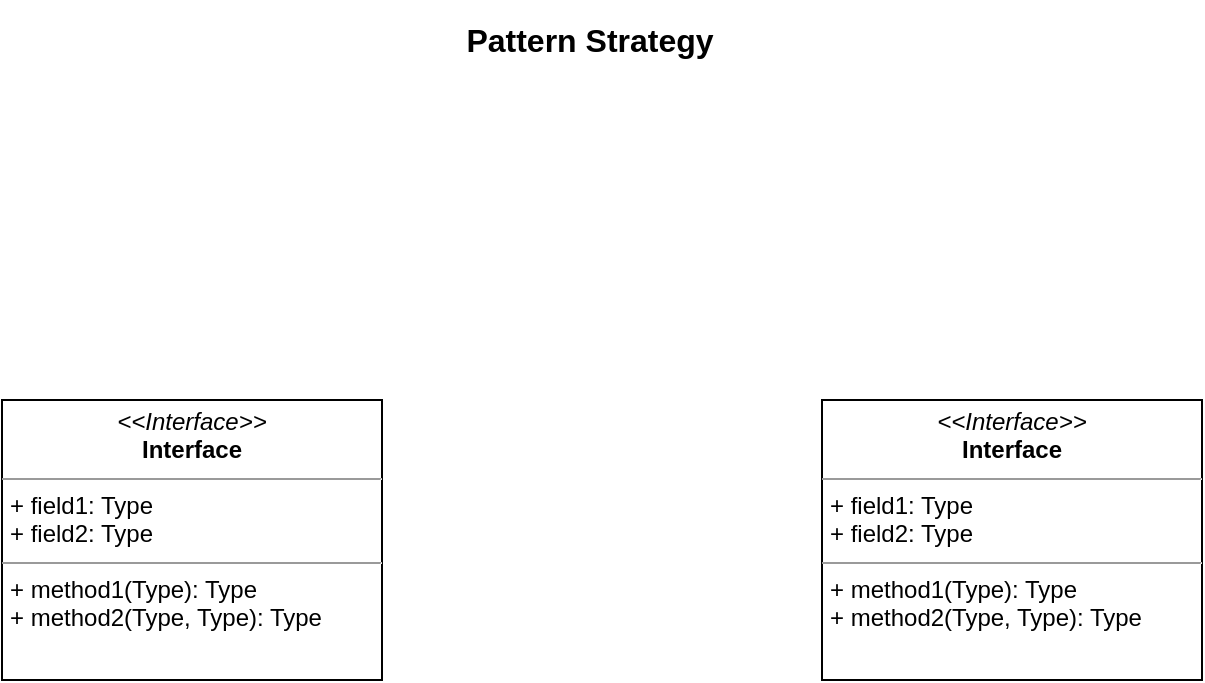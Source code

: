 <mxfile version="20.3.0" type="device" pages="2"><diagram id="GA9lwM0nWqWbreIHADGy" name="Pattern"><mxGraphModel dx="1422" dy="873" grid="1" gridSize="10" guides="1" tooltips="1" connect="1" arrows="1" fold="1" page="1" pageScale="1" pageWidth="827" pageHeight="583" math="0" shadow="0"><root><mxCell id="0"/><mxCell id="1" parent="0"/><mxCell id="nEPoNWtrPR9lLRhijJWB-1" value="Pattern Strategy" style="text;html=1;strokeColor=none;fillColor=none;align=center;verticalAlign=middle;whiteSpace=wrap;rounded=0;fontStyle=1;fontSize=16;" parent="1" vertex="1"><mxGeometry x="331" width="166" height="40" as="geometry"/></mxCell><mxCell id="D8NzaUvaBHhD7lCSO4Gv-1" value="&lt;p style=&quot;margin:0px;margin-top:4px;text-align:center;&quot;&gt;&lt;i&gt;&amp;lt;&amp;lt;Interface&amp;gt;&amp;gt;&lt;/i&gt;&lt;br/&gt;&lt;b&gt;Interface&lt;/b&gt;&lt;/p&gt;&lt;hr size=&quot;1&quot;/&gt;&lt;p style=&quot;margin:0px;margin-left:4px;&quot;&gt;+ field1: Type&lt;br/&gt;+ field2: Type&lt;/p&gt;&lt;hr size=&quot;1&quot;/&gt;&lt;p style=&quot;margin:0px;margin-left:4px;&quot;&gt;+ method1(Type): Type&lt;br/&gt;+ method2(Type, Type): Type&lt;/p&gt;" style="verticalAlign=top;align=left;overflow=fill;fontSize=12;fontFamily=Helvetica;html=1;" parent="1" vertex="1"><mxGeometry x="120" y="200" width="190" height="140" as="geometry"/></mxCell><mxCell id="D8NzaUvaBHhD7lCSO4Gv-2" value="&lt;p style=&quot;margin:0px;margin-top:4px;text-align:center;&quot;&gt;&lt;i&gt;&amp;lt;&amp;lt;Interface&amp;gt;&amp;gt;&lt;/i&gt;&lt;br/&gt;&lt;b&gt;Interface&lt;/b&gt;&lt;/p&gt;&lt;hr size=&quot;1&quot;/&gt;&lt;p style=&quot;margin:0px;margin-left:4px;&quot;&gt;+ field1: Type&lt;br/&gt;+ field2: Type&lt;/p&gt;&lt;hr size=&quot;1&quot;/&gt;&lt;p style=&quot;margin:0px;margin-left:4px;&quot;&gt;+ method1(Type): Type&lt;br/&gt;+ method2(Type, Type): Type&lt;/p&gt;" style="verticalAlign=top;align=left;overflow=fill;fontSize=12;fontFamily=Helvetica;html=1;" parent="1" vertex="1"><mxGeometry x="530" y="200" width="190" height="140" as="geometry"/></mxCell></root></mxGraphModel></diagram><diagram id="bAD81lO_xH_-n2ZobQFE" name="Antipattern"><mxGraphModel dx="1422" dy="873" grid="1" gridSize="10" guides="1" tooltips="1" connect="1" arrows="1" fold="1" page="1" pageScale="1" pageWidth="827" pageHeight="583" math="0" shadow="0"><root><mxCell id="0"/><mxCell id="1" parent="0"/><mxCell id="6vLrna-rpuetTV-Gi7XQ-1" value="Email" style="swimlane;fontStyle=1;align=center;verticalAlign=top;childLayout=stackLayout;horizontal=1;startSize=26;horizontalStack=0;resizeParent=1;resizeParentMax=0;resizeLast=0;collapsible=1;marginBottom=0;" parent="1" vertex="1"><mxGeometry x="56" y="262" width="174" height="60" as="geometry"/></mxCell><mxCell id="6vLrna-rpuetTV-Gi7XQ-3" value="" style="line;strokeWidth=1;fillColor=none;align=left;verticalAlign=middle;spacingTop=-1;spacingLeft=3;spacingRight=3;rotatable=0;labelPosition=right;points=[];portConstraint=eastwest;" parent="6vLrna-rpuetTV-Gi7XQ-1" vertex="1"><mxGeometry y="26" width="174" height="8" as="geometry"/></mxCell><mxCell id="6vLrna-rpuetTV-Gi7XQ-4" value="+ enviarEmail(Operacao): void" style="text;strokeColor=none;fillColor=none;align=left;verticalAlign=top;spacingLeft=4;spacingRight=4;overflow=hidden;rotatable=0;points=[[0,0.5],[1,0.5]];portConstraint=eastwest;" parent="6vLrna-rpuetTV-Gi7XQ-1" vertex="1"><mxGeometry y="34" width="174" height="26" as="geometry"/></mxCell><mxCell id="6vLrna-rpuetTV-Gi7XQ-5" value="Log" style="swimlane;fontStyle=1;align=center;verticalAlign=top;childLayout=stackLayout;horizontal=1;startSize=26;horizontalStack=0;resizeParent=1;resizeParentMax=0;resizeLast=0;collapsible=1;marginBottom=0;" parent="1" vertex="1"><mxGeometry x="586" y="262" width="186" height="60" as="geometry"/></mxCell><mxCell id="6vLrna-rpuetTV-Gi7XQ-7" value="" style="line;strokeWidth=1;fillColor=none;align=left;verticalAlign=middle;spacingTop=-1;spacingLeft=3;spacingRight=3;rotatable=0;labelPosition=right;points=[];portConstraint=eastwest;" parent="6vLrna-rpuetTV-Gi7XQ-5" vertex="1"><mxGeometry y="26" width="186" height="8" as="geometry"/></mxCell><mxCell id="6vLrna-rpuetTV-Gi7XQ-8" value="+ loggar(Operacao): void" style="text;strokeColor=none;fillColor=none;align=left;verticalAlign=top;spacingLeft=4;spacingRight=4;overflow=hidden;rotatable=0;points=[[0,0.5],[1,0.5]];portConstraint=eastwest;" parent="6vLrna-rpuetTV-Gi7XQ-5" vertex="1"><mxGeometry y="34" width="186" height="26" as="geometry"/></mxCell><mxCell id="6vLrna-rpuetTV-Gi7XQ-16" style="edgeStyle=orthogonalEdgeStyle;rounded=0;orthogonalLoop=1;jettySize=auto;html=1;" parent="1" source="6vLrna-rpuetTV-Gi7XQ-9" target="6vLrna-rpuetTV-Gi7XQ-1" edge="1"><mxGeometry relative="1" as="geometry"/></mxCell><mxCell id="6vLrna-rpuetTV-Gi7XQ-17" style="edgeStyle=orthogonalEdgeStyle;rounded=0;orthogonalLoop=1;jettySize=auto;html=1;" parent="1" source="6vLrna-rpuetTV-Gi7XQ-9" target="6vLrna-rpuetTV-Gi7XQ-5" edge="1"><mxGeometry relative="1" as="geometry"/></mxCell><mxCell id="6vLrna-rpuetTV-Gi7XQ-9" value="Operação" style="swimlane;fontStyle=1;align=center;verticalAlign=top;childLayout=stackLayout;horizontal=1;startSize=26;horizontalStack=0;resizeParent=1;resizeParentMax=0;resizeLast=0;collapsible=1;marginBottom=0;" parent="1" vertex="1"><mxGeometry x="306" y="210" width="200" height="164" as="geometry"/></mxCell><mxCell id="6vLrna-rpuetTV-Gi7XQ-10" value="- tipo: String" style="text;strokeColor=none;fillColor=none;align=left;verticalAlign=top;spacingLeft=4;spacingRight=4;overflow=hidden;rotatable=0;points=[[0,0.5],[1,0.5]];portConstraint=eastwest;" parent="6vLrna-rpuetTV-Gi7XQ-9" vertex="1"><mxGeometry y="26" width="200" height="26" as="geometry"/></mxCell><mxCell id="6vLrna-rpuetTV-Gi7XQ-13" value="- concluido: boolean" style="text;strokeColor=none;fillColor=none;align=left;verticalAlign=top;spacingLeft=4;spacingRight=4;overflow=hidden;rotatable=0;points=[[0,0.5],[1,0.5]];portConstraint=eastwest;" parent="6vLrna-rpuetTV-Gi7XQ-9" vertex="1"><mxGeometry y="52" width="200" height="26" as="geometry"/></mxCell><mxCell id="6vLrna-rpuetTV-Gi7XQ-14" value="- log: Log" style="text;strokeColor=none;fillColor=none;align=left;verticalAlign=top;spacingLeft=4;spacingRight=4;overflow=hidden;rotatable=0;points=[[0,0.5],[1,0.5]];portConstraint=eastwest;" parent="6vLrna-rpuetTV-Gi7XQ-9" vertex="1"><mxGeometry y="78" width="200" height="26" as="geometry"/></mxCell><mxCell id="6vLrna-rpuetTV-Gi7XQ-15" value="- email: Email" style="text;strokeColor=none;fillColor=none;align=left;verticalAlign=top;spacingLeft=4;spacingRight=4;overflow=hidden;rotatable=0;points=[[0,0.5],[1,0.5]];portConstraint=eastwest;" parent="6vLrna-rpuetTV-Gi7XQ-9" vertex="1"><mxGeometry y="104" width="200" height="26" as="geometry"/></mxCell><mxCell id="6vLrna-rpuetTV-Gi7XQ-11" value="" style="line;strokeWidth=1;fillColor=none;align=left;verticalAlign=middle;spacingTop=-1;spacingLeft=3;spacingRight=3;rotatable=0;labelPosition=right;points=[];portConstraint=eastwest;" parent="6vLrna-rpuetTV-Gi7XQ-9" vertex="1"><mxGeometry y="130" width="200" height="8" as="geometry"/></mxCell><mxCell id="6vLrna-rpuetTV-Gi7XQ-12" value="+ setOperacao(Operacao): void" style="text;strokeColor=none;fillColor=none;align=left;verticalAlign=top;spacingLeft=4;spacingRight=4;overflow=hidden;rotatable=0;points=[[0,0.5],[1,0.5]];portConstraint=eastwest;" parent="6vLrna-rpuetTV-Gi7XQ-9" vertex="1"><mxGeometry y="138" width="200" height="26" as="geometry"/></mxCell><mxCell id="wCS_bwPnzAaULad9VzcN-1" value="Antipattern Strategy" style="text;html=1;strokeColor=none;fillColor=none;align=center;verticalAlign=middle;whiteSpace=wrap;rounded=0;fontStyle=1;fontSize=16;" parent="1" vertex="1"><mxGeometry x="331" width="166" height="40" as="geometry"/></mxCell></root></mxGraphModel></diagram></mxfile>